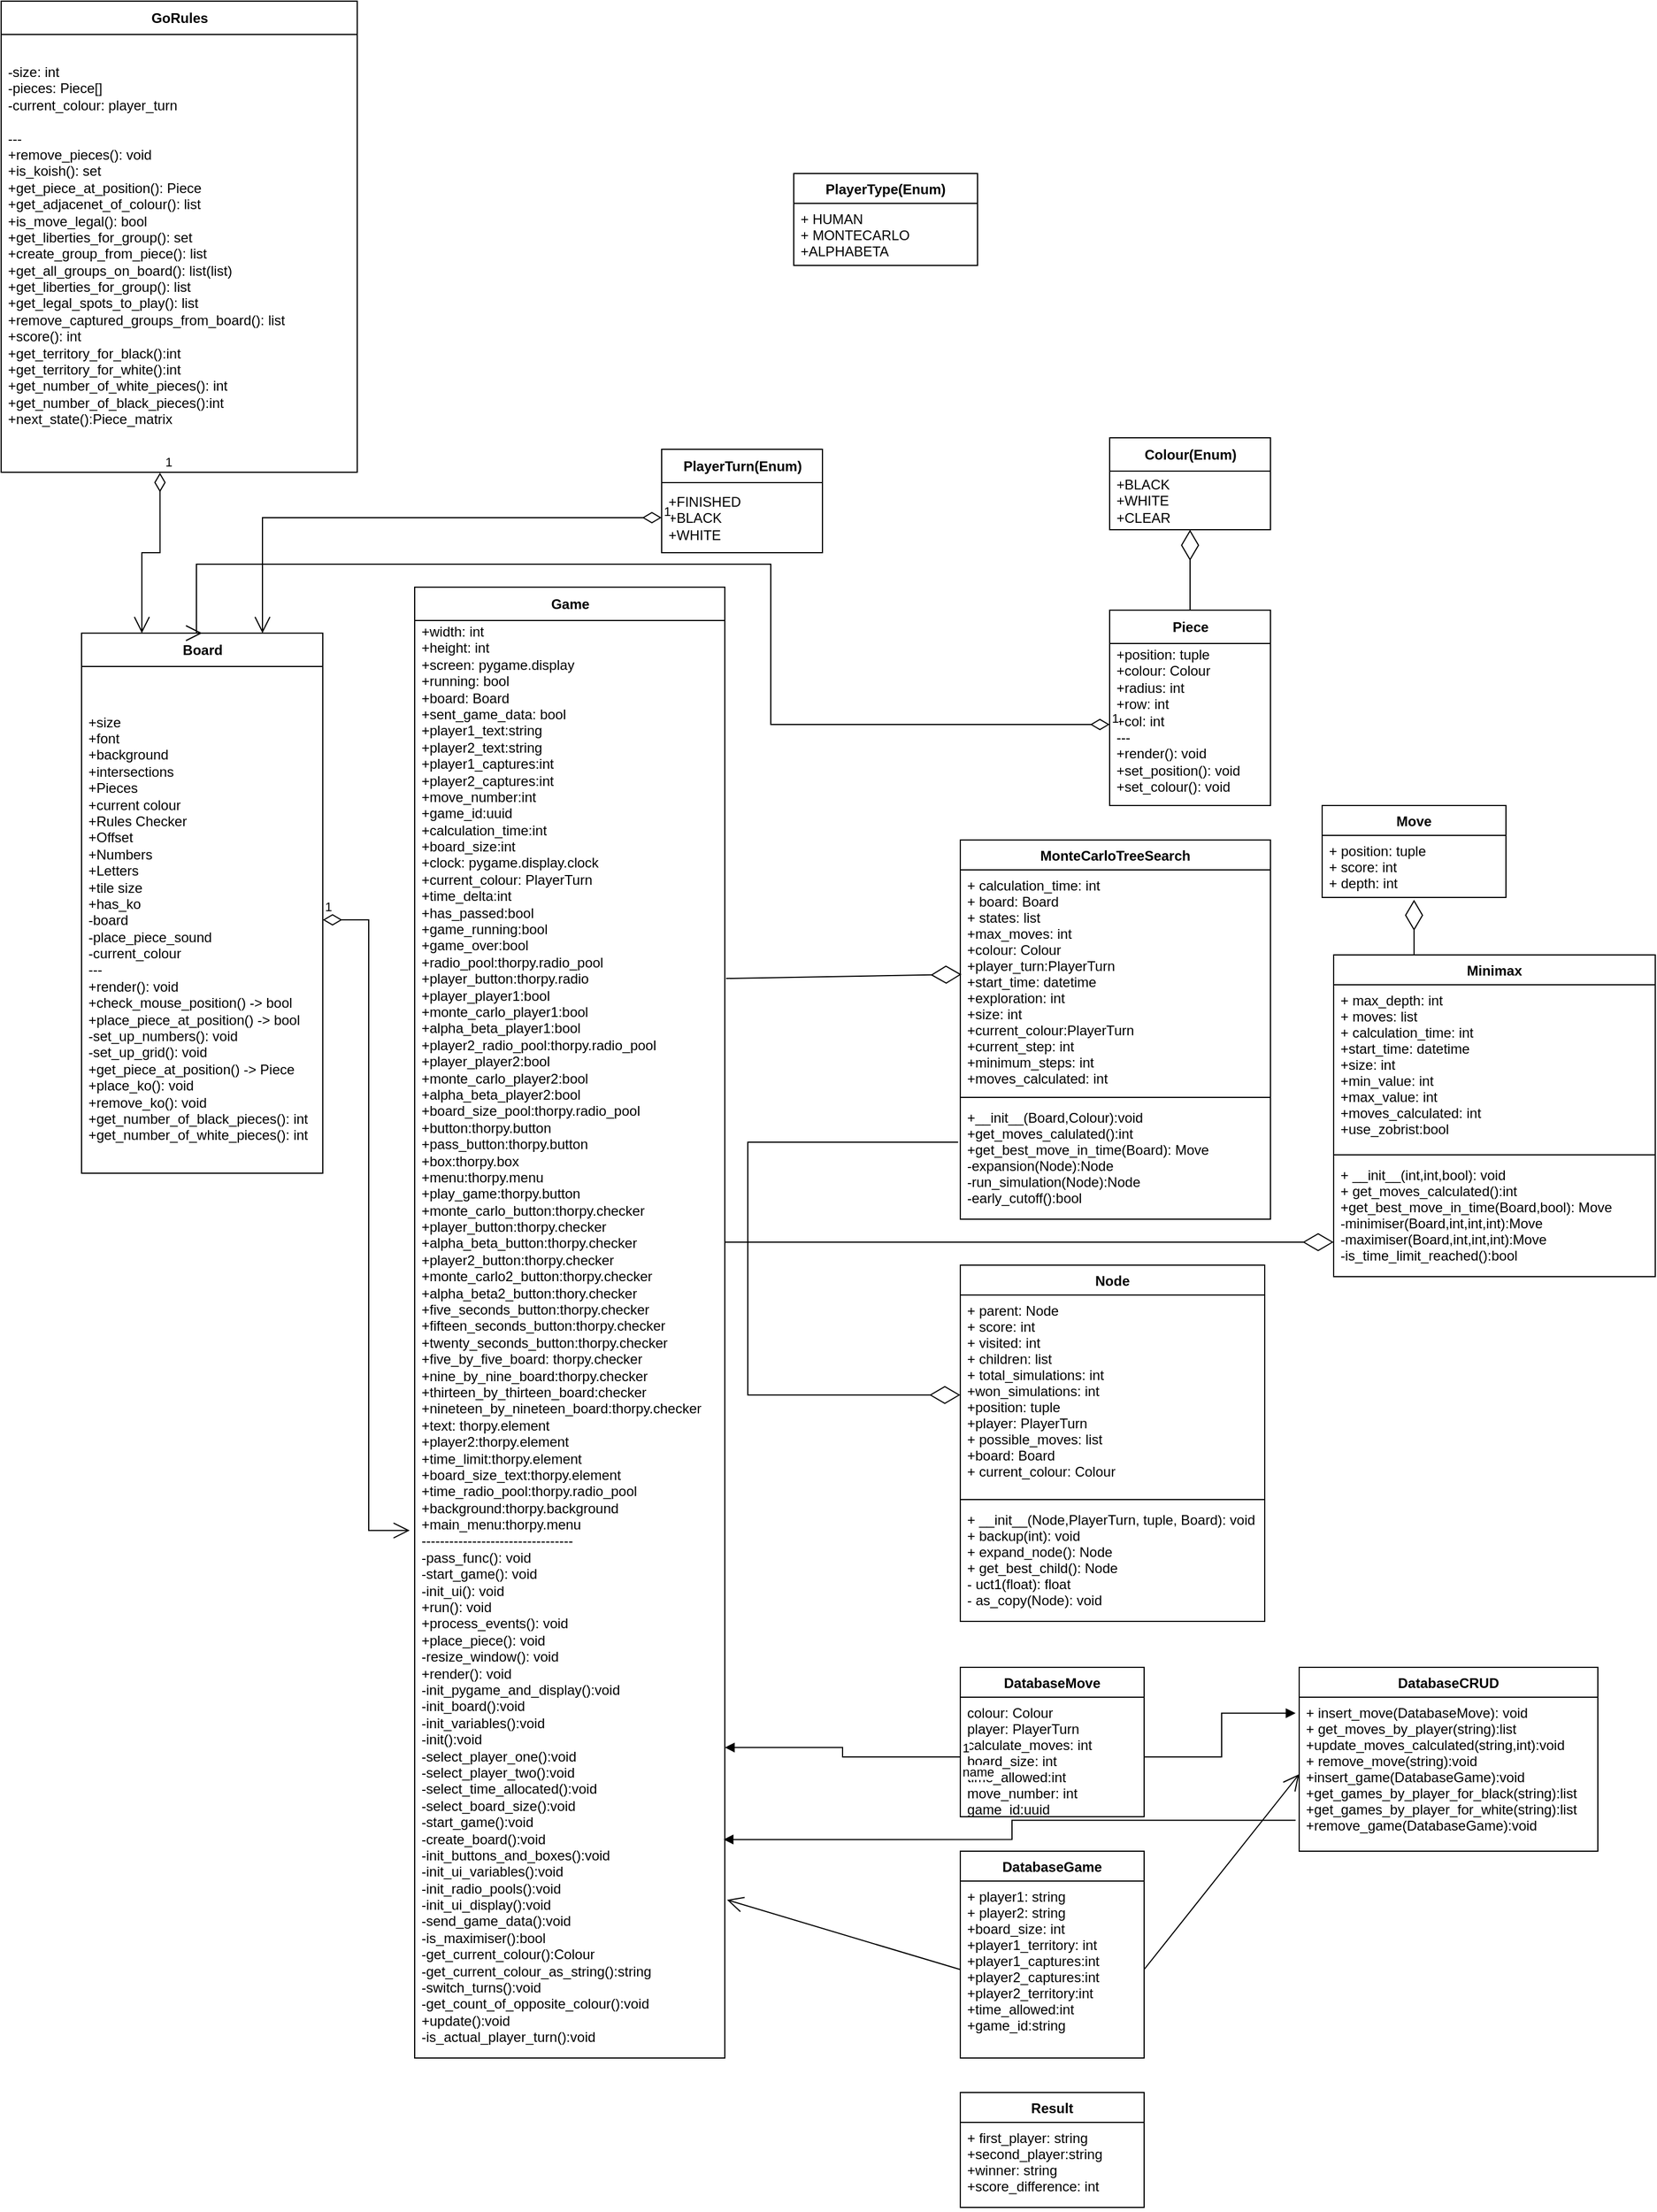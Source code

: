 <mxfile version="17.4.1" type="device"><diagram id="C5RBs43oDa-KdzZeNtuy" name="Page-1"><mxGraphModel dx="1422" dy="752" grid="1" gridSize="10" guides="1" tooltips="1" connect="1" arrows="1" fold="1" page="1" pageScale="1" pageWidth="2000" pageHeight="2000" math="0" shadow="0"><root><mxCell id="WIyWlLk6GJQsqaUBKTNV-0"/><mxCell id="WIyWlLk6GJQsqaUBKTNV-1" parent="WIyWlLk6GJQsqaUBKTNV-0"/><mxCell id="ycoR9_uPS0yKYVhWKHOK-0" value="&lt;div&gt;Board&lt;/div&gt;" style="swimlane;fontStyle=1;align=center;verticalAlign=middle;childLayout=stackLayout;horizontal=1;startSize=29;horizontalStack=0;resizeParent=1;resizeParentMax=0;resizeLast=0;collapsible=0;marginBottom=0;html=1;" parent="WIyWlLk6GJQsqaUBKTNV-1" vertex="1"><mxGeometry x="130" y="550" width="210" height="470" as="geometry"/></mxCell><mxCell id="ycoR9_uPS0yKYVhWKHOK-2" value="&lt;br&gt;&lt;div&gt;+size&lt;/div&gt;&lt;div&gt;+font&lt;/div&gt;&lt;div&gt;+background&lt;/div&gt;&lt;div&gt;+intersections&lt;/div&gt;&lt;div&gt;+Pieces&lt;/div&gt;&lt;div&gt;+current colour&lt;/div&gt;&lt;div&gt;+Rules Checker&lt;/div&gt;&lt;div&gt;+Offset&lt;/div&gt;&lt;div&gt;+Numbers&lt;/div&gt;&lt;div&gt;+Letters&lt;/div&gt;&lt;div&gt;+tile size&lt;/div&gt;&lt;div&gt;+has_ko&lt;/div&gt;&lt;div&gt;-board&lt;/div&gt;&lt;div&gt;-place_piece_sound&lt;/div&gt;&lt;div&gt;-current_colour&lt;br&gt;&lt;/div&gt;&lt;div&gt;---&lt;/div&gt;&lt;div&gt;+render(): void&lt;br&gt;&lt;/div&gt;&lt;div&gt;+check_mouse_position() -&amp;gt; bool&lt;/div&gt;&lt;div&gt;+place_piece_at_position() -&amp;gt; bool&lt;/div&gt;&lt;div&gt;-set_up_numbers(): void&lt;br&gt;&lt;/div&gt;&lt;div&gt;-set_up_grid(): void&lt;br&gt;&lt;/div&gt;&lt;div&gt;+get_piece_at_position() -&amp;gt; Piece&lt;br&gt;&lt;/div&gt;&lt;div&gt;+place_ko(): void&lt;br&gt;&lt;/div&gt;&lt;div&gt;+remove_ko(): void&lt;/div&gt;&lt;div&gt;+get_number_of_black_pieces(): int&lt;br&gt;&lt;/div&gt;&lt;div&gt;+get_number_of_white_pieces(): int&lt;br&gt;&lt;/div&gt;" style="text;html=1;strokeColor=none;fillColor=none;align=left;verticalAlign=middle;spacingLeft=4;spacingRight=4;overflow=hidden;rotatable=0;points=[[0,0.5],[1,0.5]];portConstraint=eastwest;" parent="ycoR9_uPS0yKYVhWKHOK-0" vertex="1"><mxGeometry y="29" width="210" height="441" as="geometry"/></mxCell><mxCell id="ycoR9_uPS0yKYVhWKHOK-3" value="GoRules" style="swimlane;fontStyle=1;align=center;verticalAlign=middle;childLayout=stackLayout;horizontal=1;startSize=29;horizontalStack=0;resizeParent=1;resizeParentMax=0;resizeLast=0;collapsible=0;marginBottom=0;html=1;" parent="WIyWlLk6GJQsqaUBKTNV-1" vertex="1"><mxGeometry x="60" width="310" height="410" as="geometry"/></mxCell><mxCell id="ycoR9_uPS0yKYVhWKHOK-5" value="&lt;div&gt;-size: int&lt;br&gt;&lt;/div&gt;&lt;div&gt;-pieces: Piece[]&lt;/div&gt;&lt;div&gt;-current_colour: player_turn&lt;br&gt;&lt;/div&gt;&lt;div&gt;&lt;br&gt;&lt;/div&gt;&lt;div&gt;---&lt;/div&gt;&lt;div&gt;+remove_pieces(): void&lt;br&gt;&lt;/div&gt;&lt;div&gt;+is_koish(): set&lt;br&gt;&lt;/div&gt;&lt;div&gt;+get_piece_at_position(): Piece&lt;/div&gt;&lt;div&gt;+get_adjacenet_of_colour(): list&lt;/div&gt;&lt;div&gt;+is_move_legal(): bool&lt;/div&gt;&lt;div&gt;+get_liberties_for_group(): set&lt;/div&gt;&lt;div&gt;+create_group_from_piece(): list&lt;/div&gt;&lt;div&gt;+get_all_groups_on_board(): list(list)&lt;br&gt;&lt;/div&gt;&lt;div&gt;+get_liberties_for_group(): list&lt;/div&gt;&lt;div&gt;+get_legal_spots_to_play(): list&lt;/div&gt;&lt;div&gt;+remove_captured_groups_from_board(): list&lt;br&gt;&lt;/div&gt;&lt;div&gt;+score(): int&lt;/div&gt;&lt;div&gt;+get_territory_for_black():int&lt;/div&gt;&lt;div&gt;+get_territory_for_white():int&lt;/div&gt;&lt;div&gt;+get_number_of_white_pieces(): int&lt;/div&gt;&lt;div&gt;+get_number_of_black_pieces():int&lt;br&gt;&lt;/div&gt;&lt;div&gt;+next_state():Piece_matrix&lt;br&gt;&lt;/div&gt;&lt;div&gt;&lt;br&gt;&lt;/div&gt;" style="text;html=1;strokeColor=none;fillColor=none;align=left;verticalAlign=middle;spacingLeft=4;spacingRight=4;overflow=hidden;rotatable=0;points=[[0,0.5],[1,0.5]];portConstraint=eastwest;" parent="ycoR9_uPS0yKYVhWKHOK-3" vertex="1"><mxGeometry y="29" width="310" height="381" as="geometry"/></mxCell><mxCell id="ycoR9_uPS0yKYVhWKHOK-6" value="&lt;div&gt;PlayerTurn(Enum)&lt;/div&gt;" style="swimlane;fontStyle=1;align=center;verticalAlign=middle;childLayout=stackLayout;horizontal=1;startSize=29;horizontalStack=0;resizeParent=1;resizeParentMax=0;resizeLast=0;collapsible=0;marginBottom=0;html=1;" parent="WIyWlLk6GJQsqaUBKTNV-1" vertex="1"><mxGeometry x="635" y="390" width="140" height="90" as="geometry"/></mxCell><mxCell id="ycoR9_uPS0yKYVhWKHOK-8" value="&lt;div&gt;+FINISHED&lt;/div&gt;&lt;div&gt;+BLACK&lt;/div&gt;&lt;div&gt;+WHITE&lt;br&gt;&lt;/div&gt;" style="text;html=1;strokeColor=none;fillColor=none;align=left;verticalAlign=middle;spacingLeft=4;spacingRight=4;overflow=hidden;rotatable=0;points=[[0,0.5],[1,0.5]];portConstraint=eastwest;" parent="ycoR9_uPS0yKYVhWKHOK-6" vertex="1"><mxGeometry y="29" width="140" height="61" as="geometry"/></mxCell><mxCell id="ycoR9_uPS0yKYVhWKHOK-9" value="Piece" style="swimlane;fontStyle=1;align=center;verticalAlign=middle;childLayout=stackLayout;horizontal=1;startSize=29;horizontalStack=0;resizeParent=1;resizeParentMax=0;resizeLast=0;collapsible=0;marginBottom=0;html=1;" parent="WIyWlLk6GJQsqaUBKTNV-1" vertex="1"><mxGeometry x="1025" y="530" width="140" height="170" as="geometry"/></mxCell><mxCell id="ycoR9_uPS0yKYVhWKHOK-11" value="&lt;div&gt;+position: tuple&lt;/div&gt;&lt;div&gt;+colour: Colour&lt;/div&gt;&lt;div&gt;+radius: int&lt;br&gt;&lt;/div&gt;&lt;div&gt;+row: int&lt;/div&gt;&lt;div&gt;+col: int&lt;/div&gt;&lt;div&gt;---&lt;/div&gt;&lt;div&gt;+render(): void&lt;/div&gt;&lt;div&gt;+set_position(): void&lt;/div&gt;&lt;div&gt;+set_colour(): void&lt;br&gt;&lt;/div&gt;&lt;div&gt;&lt;br&gt;&lt;/div&gt;" style="text;html=1;strokeColor=none;fillColor=none;align=left;verticalAlign=middle;spacingLeft=4;spacingRight=4;overflow=hidden;rotatable=0;points=[[0,0.5],[1,0.5]];portConstraint=eastwest;" parent="ycoR9_uPS0yKYVhWKHOK-9" vertex="1"><mxGeometry y="29" width="140" height="141" as="geometry"/></mxCell><mxCell id="ycoR9_uPS0yKYVhWKHOK-12" value="Colour(Enum)" style="swimlane;fontStyle=1;align=center;verticalAlign=middle;childLayout=stackLayout;horizontal=1;startSize=29;horizontalStack=0;resizeParent=1;resizeParentMax=0;resizeLast=0;collapsible=0;marginBottom=0;html=1;" parent="WIyWlLk6GJQsqaUBKTNV-1" vertex="1"><mxGeometry x="1025" y="380" width="140" height="80" as="geometry"/></mxCell><mxCell id="ycoR9_uPS0yKYVhWKHOK-14" value="&lt;div&gt;+BLACK&lt;/div&gt;&lt;div&gt;+WHITE&lt;/div&gt;&lt;div&gt;+CLEAR&lt;br&gt;&lt;/div&gt;" style="text;html=1;strokeColor=none;fillColor=none;align=left;verticalAlign=middle;spacingLeft=4;spacingRight=4;overflow=hidden;rotatable=0;points=[[0,0.5],[1,0.5]];portConstraint=eastwest;" parent="ycoR9_uPS0yKYVhWKHOK-12" vertex="1"><mxGeometry y="29" width="140" height="51" as="geometry"/></mxCell><mxCell id="ycoR9_uPS0yKYVhWKHOK-15" value="Game" style="swimlane;fontStyle=1;align=center;verticalAlign=middle;childLayout=stackLayout;horizontal=1;startSize=29;horizontalStack=0;resizeParent=1;resizeParentMax=0;resizeLast=0;collapsible=0;marginBottom=0;html=1;" parent="WIyWlLk6GJQsqaUBKTNV-1" vertex="1"><mxGeometry x="420" y="510" width="270" height="1280" as="geometry"/></mxCell><mxCell id="ycoR9_uPS0yKYVhWKHOK-17" value="&lt;div&gt;+width: int&lt;/div&gt;&lt;div&gt;+height: int&lt;/div&gt;&lt;div&gt;+screen: pygame.display&lt;/div&gt;&lt;div&gt;+running: bool&lt;/div&gt;&lt;div&gt;+board: Board&lt;/div&gt;&lt;div&gt;+sent_game_data: bool&lt;/div&gt;&lt;div&gt;+player1_text:string&lt;/div&gt;&lt;div&gt;+player2_text:string&lt;/div&gt;&lt;div&gt;+player1_captures:int&lt;/div&gt;&lt;div&gt;+player2_captures:int&lt;/div&gt;&lt;div&gt;+move_number:int&lt;/div&gt;&lt;div&gt;+game_id:uuid&lt;/div&gt;&lt;div&gt;+calculation_time:int&lt;/div&gt;&lt;div&gt;+board_size:int&lt;/div&gt;&lt;div&gt;+clock: pygame.display.clock&lt;/div&gt;&lt;div&gt;+current_colour: PlayerTurn&lt;/div&gt;&lt;div&gt;+time_delta:int&lt;/div&gt;&lt;div&gt;+has_passed:bool&lt;/div&gt;&lt;div&gt;+game_running:bool&lt;/div&gt;&lt;div&gt;+game_over:bool&lt;/div&gt;&lt;div&gt;+radio_pool:thorpy.radio_pool&lt;/div&gt;&lt;div&gt;+player_button:thorpy.radio&lt;/div&gt;&lt;div&gt;+player_player1:bool&lt;/div&gt;&lt;div&gt;+monte_carlo_player1:bool&lt;/div&gt;&lt;div&gt;+alpha_beta_player1:bool&lt;/div&gt;&lt;div&gt;+player2_radio_pool:thorpy.radio_pool&lt;/div&gt;&lt;div&gt;+player_player2:bool&lt;/div&gt;&lt;div&gt;+monte_carlo_player2:bool&lt;/div&gt;&lt;div&gt;+alpha_beta_player2:bool&lt;/div&gt;&lt;div&gt;+board_size_pool:thorpy.radio_pool&lt;/div&gt;&lt;div&gt;+button:thorpy.button&lt;/div&gt;&lt;div&gt;+pass_button:thorpy.button&lt;/div&gt;&lt;div&gt;+box:thorpy.box&lt;/div&gt;&lt;div&gt;+menu:thorpy.menu&lt;/div&gt;&lt;div&gt;+play_game:thorpy.button&lt;/div&gt;&lt;div&gt;+monte_carlo_button:thorpy.checker&lt;/div&gt;&lt;div&gt;+player_button:thorpy.checker&lt;/div&gt;&lt;div&gt;+alpha_beta_button:thorpy.checker&lt;/div&gt;&lt;div&gt;+player2_button:thorpy.checker&lt;/div&gt;&lt;div&gt;+monte_carlo2_button:thorpy.checker&lt;/div&gt;&lt;div&gt;+alpha_beta2_button:thory.checker&lt;/div&gt;&lt;div&gt;+five_seconds_button:thorpy.checker&lt;/div&gt;&lt;div&gt;+fifteen_seconds_button:thorpy.checker&lt;/div&gt;&lt;div&gt;+twenty_seconds_button:thorpy.checker&lt;/div&gt;&lt;div&gt;+five_by_five_board: thorpy.checker&lt;/div&gt;&lt;div&gt;+nine_by_nine_board:thorpy.checker&lt;/div&gt;&lt;div&gt;+thirteen_by_thirteen_board:checker&lt;/div&gt;&lt;div&gt;+nineteen_by_nineteen_board:thorpy.checker&lt;br&gt;&lt;/div&gt;&lt;div&gt;+text: thorpy.element&lt;/div&gt;&lt;div&gt;+player2:thorpy.element&lt;/div&gt;&lt;div&gt;+time_limit:thorpy.element&lt;/div&gt;&lt;div&gt;+board_size_text:thorpy.element&lt;/div&gt;&lt;div&gt;+time_radio_pool:thorpy.radio_pool&lt;/div&gt;&lt;div&gt;+background:thorpy.background&lt;/div&gt;&lt;div&gt;+main_menu:thorpy.menu&lt;br&gt;&lt;/div&gt;&lt;div&gt;---------------------------------&lt;br&gt;&lt;/div&gt;&lt;div&gt;-pass_func(): void&lt;/div&gt;&lt;div&gt;-start_game(): void&lt;/div&gt;&lt;div&gt;-init_ui(): void&lt;/div&gt;&lt;div&gt;+run(): void&lt;/div&gt;&lt;div&gt;+process_events(): void&lt;/div&gt;&lt;div&gt;+place_piece(): void&lt;/div&gt;&lt;div&gt;-resize_window(): void&lt;/div&gt;&lt;div&gt;+render(): void&lt;/div&gt;&lt;div&gt;-init_pygame_and_display():void&lt;/div&gt;&lt;div&gt;-init_board():void&lt;/div&gt;&lt;div&gt;-init_variables():void&lt;/div&gt;&lt;div&gt;-init():void&lt;/div&gt;&lt;div&gt;-select_player_one():void&lt;br&gt;&lt;/div&gt;&lt;div&gt;-select_player_two():void&lt;/div&gt;&lt;div&gt;-select_time_allocated():void&lt;/div&gt;&lt;div&gt;-select_board_size():void&lt;/div&gt;&lt;div&gt;-start_game():void&lt;/div&gt;&lt;div&gt;-create_board():void&lt;/div&gt;&lt;div&gt;-init_buttons_and_boxes():void&lt;/div&gt;&lt;div&gt;-init_ui_variables():void&lt;/div&gt;&lt;div&gt;-init_radio_pools():void&lt;/div&gt;&lt;div&gt;-init_ui_display():void&lt;/div&gt;&lt;div&gt;-send_game_data():void&lt;/div&gt;&lt;div&gt;-is_maximiser():bool&lt;/div&gt;&lt;div&gt;-get_current_colour():Colour&lt;/div&gt;&lt;div&gt;-get_current_colour_as_string():string&lt;/div&gt;&lt;div&gt;-switch_turns():void&lt;/div&gt;&lt;div&gt;-get_count_of_opposite_colour():void&lt;/div&gt;&lt;div&gt;+update():void&lt;/div&gt;&lt;div&gt;-is_actual_player_turn():void&lt;/div&gt;&lt;div&gt;&lt;br&gt;&lt;/div&gt;" style="text;html=1;strokeColor=none;fillColor=none;align=left;verticalAlign=middle;spacingLeft=4;spacingRight=4;overflow=hidden;rotatable=0;points=[[0,0.5],[1,0.5]];portConstraint=eastwest;" parent="ycoR9_uPS0yKYVhWKHOK-15" vertex="1"><mxGeometry y="29" width="270" height="1251" as="geometry"/></mxCell><mxCell id="ycoR9_uPS0yKYVhWKHOK-18" value="1" style="endArrow=open;html=1;endSize=12;startArrow=diamondThin;startSize=14;startFill=0;edgeStyle=orthogonalEdgeStyle;align=left;verticalAlign=bottom;rounded=0;entryX=-0.016;entryY=0.633;entryDx=0;entryDy=0;entryPerimeter=0;" parent="WIyWlLk6GJQsqaUBKTNV-1" source="ycoR9_uPS0yKYVhWKHOK-2" target="ycoR9_uPS0yKYVhWKHOK-17" edge="1"><mxGeometry x="-1" y="3" relative="1" as="geometry"><mxPoint x="230" y="510" as="sourcePoint"/><mxPoint x="390" y="510" as="targetPoint"/></mxGeometry></mxCell><mxCell id="ycoR9_uPS0yKYVhWKHOK-19" value="1" style="endArrow=open;html=1;endSize=12;startArrow=diamondThin;startSize=14;startFill=0;edgeStyle=orthogonalEdgeStyle;align=left;verticalAlign=bottom;rounded=0;exitX=0;exitY=0.5;exitDx=0;exitDy=0;entryX=0.5;entryY=0;entryDx=0;entryDy=0;" parent="WIyWlLk6GJQsqaUBKTNV-1" source="ycoR9_uPS0yKYVhWKHOK-11" target="ycoR9_uPS0yKYVhWKHOK-0" edge="1"><mxGeometry x="-1" y="3" relative="1" as="geometry"><mxPoint x="230" y="510" as="sourcePoint"/><mxPoint x="390" y="510" as="targetPoint"/><Array as="points"><mxPoint x="730" y="629"/><mxPoint x="730" y="490"/><mxPoint x="230" y="490"/></Array></mxGeometry></mxCell><mxCell id="ycoR9_uPS0yKYVhWKHOK-21" value="1" style="endArrow=open;html=1;endSize=12;startArrow=diamondThin;startSize=14;startFill=0;edgeStyle=orthogonalEdgeStyle;align=left;verticalAlign=bottom;rounded=0;exitX=0.446;exitY=1.001;exitDx=0;exitDy=0;exitPerimeter=0;entryX=0.25;entryY=0;entryDx=0;entryDy=0;" parent="WIyWlLk6GJQsqaUBKTNV-1" source="ycoR9_uPS0yKYVhWKHOK-5" target="ycoR9_uPS0yKYVhWKHOK-0" edge="1"><mxGeometry x="-1" y="3" relative="1" as="geometry"><mxPoint x="230" y="510" as="sourcePoint"/><mxPoint x="390" y="510" as="targetPoint"/></mxGeometry></mxCell><mxCell id="ycoR9_uPS0yKYVhWKHOK-22" value="1" style="endArrow=open;html=1;endSize=12;startArrow=diamondThin;startSize=14;startFill=0;edgeStyle=orthogonalEdgeStyle;align=left;verticalAlign=bottom;rounded=0;entryX=0.75;entryY=0;entryDx=0;entryDy=0;" parent="WIyWlLk6GJQsqaUBKTNV-1" source="ycoR9_uPS0yKYVhWKHOK-8" target="ycoR9_uPS0yKYVhWKHOK-0" edge="1"><mxGeometry x="-1" y="3" relative="1" as="geometry"><mxPoint x="230" y="510" as="sourcePoint"/><mxPoint x="390" y="510" as="targetPoint"/></mxGeometry></mxCell><mxCell id="EEPixr703ge8KUqSH8Pr-0" value="" style="endArrow=diamondThin;endFill=0;endSize=24;html=1;rounded=0;entryX=0.5;entryY=1;entryDx=0;entryDy=0;exitX=0.5;exitY=0;exitDx=0;exitDy=0;" edge="1" parent="WIyWlLk6GJQsqaUBKTNV-1" target="ycoR9_uPS0yKYVhWKHOK-12"><mxGeometry width="160" relative="1" as="geometry"><mxPoint x="1095" y="530" as="sourcePoint"/><mxPoint x="775" y="430" as="targetPoint"/></mxGeometry></mxCell><mxCell id="EEPixr703ge8KUqSH8Pr-1" value="PlayerType(Enum)" style="swimlane;fontStyle=1;align=center;verticalAlign=top;childLayout=stackLayout;horizontal=1;startSize=26;horizontalStack=0;resizeParent=1;resizeParentMax=0;resizeLast=0;collapsible=1;marginBottom=0;" vertex="1" parent="WIyWlLk6GJQsqaUBKTNV-1"><mxGeometry x="750" y="150" width="160" height="80" as="geometry"/></mxCell><mxCell id="EEPixr703ge8KUqSH8Pr-2" value="+ HUMAN&#xA;+ MONTECARLO&#xA;+ALPHABETA&#xA;&#xA;" style="text;strokeColor=none;fillColor=none;align=left;verticalAlign=top;spacingLeft=4;spacingRight=4;overflow=hidden;rotatable=0;points=[[0,0.5],[1,0.5]];portConstraint=eastwest;" vertex="1" parent="EEPixr703ge8KUqSH8Pr-1"><mxGeometry y="26" width="160" height="54" as="geometry"/></mxCell><mxCell id="EEPixr703ge8KUqSH8Pr-9" value="MonteCarloTreeSearch" style="swimlane;fontStyle=1;align=center;verticalAlign=top;childLayout=stackLayout;horizontal=1;startSize=26;horizontalStack=0;resizeParent=1;resizeParentMax=0;resizeLast=0;collapsible=1;marginBottom=0;" vertex="1" parent="WIyWlLk6GJQsqaUBKTNV-1"><mxGeometry x="895" y="730" width="270" height="330" as="geometry"/></mxCell><mxCell id="EEPixr703ge8KUqSH8Pr-10" value="+ calculation_time: int&#xA;+ board: Board&#xA;+ states: list&#xA;+max_moves: int&#xA;+colour: Colour&#xA;+player_turn:PlayerTurn&#xA;+start_time: datetime&#xA;+exploration: int&#xA;+size: int&#xA;+current_colour:PlayerTurn&#xA;+current_step: int&#xA;+minimum_steps: int&#xA;+moves_calculated: int&#xA;" style="text;strokeColor=none;fillColor=none;align=left;verticalAlign=top;spacingLeft=4;spacingRight=4;overflow=hidden;rotatable=0;points=[[0,0.5],[1,0.5]];portConstraint=eastwest;" vertex="1" parent="EEPixr703ge8KUqSH8Pr-9"><mxGeometry y="26" width="270" height="194" as="geometry"/></mxCell><mxCell id="EEPixr703ge8KUqSH8Pr-11" value="" style="line;strokeWidth=1;fillColor=none;align=left;verticalAlign=middle;spacingTop=-1;spacingLeft=3;spacingRight=3;rotatable=0;labelPosition=right;points=[];portConstraint=eastwest;" vertex="1" parent="EEPixr703ge8KUqSH8Pr-9"><mxGeometry y="220" width="270" height="8" as="geometry"/></mxCell><mxCell id="EEPixr703ge8KUqSH8Pr-12" value="+__init__(Board,Colour):void&#xA;+get_moves_calulated():int&#xA;+get_best_move_in_time(Board): Move&#xA;-expansion(Node):Node&#xA;-run_simulation(Node):Node&#xA;-early_cutoff():bool&#xA;" style="text;strokeColor=none;fillColor=none;align=left;verticalAlign=top;spacingLeft=4;spacingRight=4;overflow=hidden;rotatable=0;points=[[0,0.5],[1,0.5]];portConstraint=eastwest;" vertex="1" parent="EEPixr703ge8KUqSH8Pr-9"><mxGeometry y="228" width="270" height="102" as="geometry"/></mxCell><mxCell id="EEPixr703ge8KUqSH8Pr-13" value="Move" style="swimlane;fontStyle=1;align=center;verticalAlign=top;childLayout=stackLayout;horizontal=1;startSize=26;horizontalStack=0;resizeParent=1;resizeParentMax=0;resizeLast=0;collapsible=1;marginBottom=0;" vertex="1" parent="WIyWlLk6GJQsqaUBKTNV-1"><mxGeometry x="1210" y="700" width="160" height="80" as="geometry"/></mxCell><mxCell id="EEPixr703ge8KUqSH8Pr-14" value="+ position: tuple&#xA;+ score: int&#xA;+ depth: int&#xA;" style="text;strokeColor=none;fillColor=none;align=left;verticalAlign=top;spacingLeft=4;spacingRight=4;overflow=hidden;rotatable=0;points=[[0,0.5],[1,0.5]];portConstraint=eastwest;" vertex="1" parent="EEPixr703ge8KUqSH8Pr-13"><mxGeometry y="26" width="160" height="54" as="geometry"/></mxCell><mxCell id="EEPixr703ge8KUqSH8Pr-17" value="Node" style="swimlane;fontStyle=1;align=center;verticalAlign=top;childLayout=stackLayout;horizontal=1;startSize=26;horizontalStack=0;resizeParent=1;resizeParentMax=0;resizeLast=0;collapsible=1;marginBottom=0;" vertex="1" parent="WIyWlLk6GJQsqaUBKTNV-1"><mxGeometry x="895" y="1100" width="265" height="310" as="geometry"/></mxCell><mxCell id="EEPixr703ge8KUqSH8Pr-18" value="+ parent: Node&#xA;+ score: int&#xA;+ visited: int&#xA;+ children: list&#xA;+ total_simulations: int&#xA;+won_simulations: int&#xA;+position: tuple&#xA;+player: PlayerTurn&#xA;+ possible_moves: list&#xA;+board: Board&#xA;+ current_colour: Colour&#xA;" style="text;strokeColor=none;fillColor=none;align=left;verticalAlign=top;spacingLeft=4;spacingRight=4;overflow=hidden;rotatable=0;points=[[0,0.5],[1,0.5]];portConstraint=eastwest;" vertex="1" parent="EEPixr703ge8KUqSH8Pr-17"><mxGeometry y="26" width="265" height="174" as="geometry"/></mxCell><mxCell id="EEPixr703ge8KUqSH8Pr-19" value="" style="line;strokeWidth=1;fillColor=none;align=left;verticalAlign=middle;spacingTop=-1;spacingLeft=3;spacingRight=3;rotatable=0;labelPosition=right;points=[];portConstraint=eastwest;" vertex="1" parent="EEPixr703ge8KUqSH8Pr-17"><mxGeometry y="200" width="265" height="8" as="geometry"/></mxCell><mxCell id="EEPixr703ge8KUqSH8Pr-20" value="+ __init__(Node,PlayerTurn, tuple, Board): void&#xA;+ backup(int): void&#xA;+ expand_node(): Node&#xA;+ get_best_child(): Node&#xA;- uct1(float): float&#xA;- as_copy(Node): void&#xA;" style="text;strokeColor=none;fillColor=none;align=left;verticalAlign=top;spacingLeft=4;spacingRight=4;overflow=hidden;rotatable=0;points=[[0,0.5],[1,0.5]];portConstraint=eastwest;" vertex="1" parent="EEPixr703ge8KUqSH8Pr-17"><mxGeometry y="208" width="265" height="102" as="geometry"/></mxCell><mxCell id="EEPixr703ge8KUqSH8Pr-21" value="Minimax" style="swimlane;fontStyle=1;align=center;verticalAlign=top;childLayout=stackLayout;horizontal=1;startSize=26;horizontalStack=0;resizeParent=1;resizeParentMax=0;resizeLast=0;collapsible=1;marginBottom=0;" vertex="1" parent="WIyWlLk6GJQsqaUBKTNV-1"><mxGeometry x="1220" y="830" width="280" height="280" as="geometry"/></mxCell><mxCell id="EEPixr703ge8KUqSH8Pr-22" value="+ max_depth: int&#xA;+ moves: list&#xA;+ calculation_time: int&#xA;+start_time: datetime&#xA;+size: int&#xA;+min_value: int&#xA;+max_value: int&#xA;+moves_calculated: int&#xA;+use_zobrist:bool&#xA;" style="text;strokeColor=none;fillColor=none;align=left;verticalAlign=top;spacingLeft=4;spacingRight=4;overflow=hidden;rotatable=0;points=[[0,0.5],[1,0.5]];portConstraint=eastwest;" vertex="1" parent="EEPixr703ge8KUqSH8Pr-21"><mxGeometry y="26" width="280" height="144" as="geometry"/></mxCell><mxCell id="EEPixr703ge8KUqSH8Pr-23" value="" style="line;strokeWidth=1;fillColor=none;align=left;verticalAlign=middle;spacingTop=-1;spacingLeft=3;spacingRight=3;rotatable=0;labelPosition=right;points=[];portConstraint=eastwest;" vertex="1" parent="EEPixr703ge8KUqSH8Pr-21"><mxGeometry y="170" width="280" height="8" as="geometry"/></mxCell><mxCell id="EEPixr703ge8KUqSH8Pr-24" value="+ __init__(int,int,bool): void&#xA;+ get_moves_calculated():int&#xA;+get_best_move_in_time(Board,bool): Move&#xA;-minimiser(Board,int,int,int):Move&#xA;-maximiser(Board,int,int,int):Move&#xA;-is_time_limit_reached():bool&#xA;&#xA;" style="text;strokeColor=none;fillColor=none;align=left;verticalAlign=top;spacingLeft=4;spacingRight=4;overflow=hidden;rotatable=0;points=[[0,0.5],[1,0.5]];portConstraint=eastwest;" vertex="1" parent="EEPixr703ge8KUqSH8Pr-21"><mxGeometry y="178" width="280" height="102" as="geometry"/></mxCell><mxCell id="EEPixr703ge8KUqSH8Pr-30" value="DatabaseMove" style="swimlane;fontStyle=1;align=center;verticalAlign=top;childLayout=stackLayout;horizontal=1;startSize=26;horizontalStack=0;resizeParent=1;resizeParentMax=0;resizeLast=0;collapsible=1;marginBottom=0;" vertex="1" parent="WIyWlLk6GJQsqaUBKTNV-1"><mxGeometry x="895" y="1450" width="160" height="130" as="geometry"/></mxCell><mxCell id="EEPixr703ge8KUqSH8Pr-31" value="colour: Colour&#xA;player: PlayerTurn&#xA;calculate_moves: int&#xA;board_size: int&#xA;time_allowed:int&#xA;move_number: int&#xA;game_id:uuid" style="text;strokeColor=none;fillColor=none;align=left;verticalAlign=top;spacingLeft=4;spacingRight=4;overflow=hidden;rotatable=0;points=[[0,0.5],[1,0.5]];portConstraint=eastwest;" vertex="1" parent="EEPixr703ge8KUqSH8Pr-30"><mxGeometry y="26" width="160" height="104" as="geometry"/></mxCell><mxCell id="EEPixr703ge8KUqSH8Pr-34" value="DatabaseGame" style="swimlane;fontStyle=1;align=center;verticalAlign=top;childLayout=stackLayout;horizontal=1;startSize=26;horizontalStack=0;resizeParent=1;resizeParentMax=0;resizeLast=0;collapsible=1;marginBottom=0;" vertex="1" parent="WIyWlLk6GJQsqaUBKTNV-1"><mxGeometry x="895" y="1610" width="160" height="180" as="geometry"/></mxCell><mxCell id="EEPixr703ge8KUqSH8Pr-35" value="+ player1: string&#xA;+ player2: string&#xA;+board_size: int&#xA;+player1_territory: int&#xA;+player1_captures:int&#xA;+player2_captures:int&#xA;+player2_territory:int&#xA;+time_allowed:int&#xA;+game_id:string&#xA;" style="text;strokeColor=none;fillColor=none;align=left;verticalAlign=top;spacingLeft=4;spacingRight=4;overflow=hidden;rotatable=0;points=[[0,0.5],[1,0.5]];portConstraint=eastwest;" vertex="1" parent="EEPixr703ge8KUqSH8Pr-34"><mxGeometry y="26" width="160" height="154" as="geometry"/></mxCell><mxCell id="EEPixr703ge8KUqSH8Pr-38" value="Result" style="swimlane;fontStyle=1;align=center;verticalAlign=top;childLayout=stackLayout;horizontal=1;startSize=26;horizontalStack=0;resizeParent=1;resizeParentMax=0;resizeLast=0;collapsible=1;marginBottom=0;" vertex="1" parent="WIyWlLk6GJQsqaUBKTNV-1"><mxGeometry x="895" y="1820" width="160" height="100" as="geometry"/></mxCell><mxCell id="EEPixr703ge8KUqSH8Pr-39" value="+ first_player: string&#xA;+second_player:string&#xA;+winner: string&#xA;+score_difference: int&#xA;" style="text;strokeColor=none;fillColor=none;align=left;verticalAlign=top;spacingLeft=4;spacingRight=4;overflow=hidden;rotatable=0;points=[[0,0.5],[1,0.5]];portConstraint=eastwest;" vertex="1" parent="EEPixr703ge8KUqSH8Pr-38"><mxGeometry y="26" width="160" height="74" as="geometry"/></mxCell><mxCell id="EEPixr703ge8KUqSH8Pr-42" value="" style="endArrow=diamondThin;endFill=0;endSize=24;html=1;rounded=0;" edge="1" parent="WIyWlLk6GJQsqaUBKTNV-1"><mxGeometry width="160" relative="1" as="geometry"><mxPoint x="690" y="1080" as="sourcePoint"/><mxPoint x="1220" y="1080" as="targetPoint"/></mxGeometry></mxCell><mxCell id="EEPixr703ge8KUqSH8Pr-43" value="" style="endArrow=diamondThin;endFill=0;endSize=24;html=1;rounded=0;entryX=0.5;entryY=1.037;entryDx=0;entryDy=0;entryPerimeter=0;exitX=0.25;exitY=0;exitDx=0;exitDy=0;" edge="1" parent="WIyWlLk6GJQsqaUBKTNV-1" source="EEPixr703ge8KUqSH8Pr-21" target="EEPixr703ge8KUqSH8Pr-14"><mxGeometry width="160" relative="1" as="geometry"><mxPoint x="830" y="980" as="sourcePoint"/><mxPoint x="990" y="980" as="targetPoint"/></mxGeometry></mxCell><mxCell id="EEPixr703ge8KUqSH8Pr-45" value="" style="endArrow=diamondThin;endFill=0;endSize=24;html=1;rounded=0;entryX=0;entryY=0.5;entryDx=0;entryDy=0;exitX=-0.007;exitY=0.343;exitDx=0;exitDy=0;exitPerimeter=0;" edge="1" parent="WIyWlLk6GJQsqaUBKTNV-1" source="EEPixr703ge8KUqSH8Pr-12" target="EEPixr703ge8KUqSH8Pr-18"><mxGeometry width="160" relative="1" as="geometry"><mxPoint x="720" y="950" as="sourcePoint"/><mxPoint x="990" y="1190" as="targetPoint"/><Array as="points"><mxPoint x="710" y="993"/><mxPoint x="710" y="1213"/></Array></mxGeometry></mxCell><mxCell id="EEPixr703ge8KUqSH8Pr-46" value="" style="endArrow=diamondThin;endFill=0;endSize=24;html=1;rounded=0;entryX=0.004;entryY=0.469;entryDx=0;entryDy=0;exitX=1.004;exitY=0.249;exitDx=0;exitDy=0;exitPerimeter=0;entryPerimeter=0;" edge="1" parent="WIyWlLk6GJQsqaUBKTNV-1" source="ycoR9_uPS0yKYVhWKHOK-17" target="EEPixr703ge8KUqSH8Pr-10"><mxGeometry width="160" relative="1" as="geometry"><mxPoint x="830" y="1020" as="sourcePoint"/><mxPoint x="990" y="1020" as="targetPoint"/></mxGeometry></mxCell><mxCell id="EEPixr703ge8KUqSH8Pr-47" value="DatabaseCRUD" style="swimlane;fontStyle=1;align=center;verticalAlign=top;childLayout=stackLayout;horizontal=1;startSize=26;horizontalStack=0;resizeParent=1;resizeParentMax=0;resizeLast=0;collapsible=1;marginBottom=0;" vertex="1" parent="WIyWlLk6GJQsqaUBKTNV-1"><mxGeometry x="1190" y="1450" width="260" height="160" as="geometry"/></mxCell><mxCell id="EEPixr703ge8KUqSH8Pr-50" value="+ insert_move(DatabaseMove): void&#xA;+ get_moves_by_player(string):list&#xA;+update_moves_calculated(string,int):void&#xA;+ remove_move(string):void&#xA;+insert_game(DatabaseGame):void&#xA;+get_games_by_player_for_black(string):list&#xA;+get_games_by_player_for_white(string):list&#xA;+remove_game(DatabaseGame):void&#xA;" style="text;strokeColor=none;fillColor=none;align=left;verticalAlign=top;spacingLeft=4;spacingRight=4;overflow=hidden;rotatable=0;points=[[0,0.5],[1,0.5]];portConstraint=eastwest;" vertex="1" parent="EEPixr703ge8KUqSH8Pr-47"><mxGeometry y="26" width="260" height="134" as="geometry"/></mxCell><mxCell id="EEPixr703ge8KUqSH8Pr-51" value="name" style="endArrow=block;endFill=1;html=1;edgeStyle=orthogonalEdgeStyle;align=left;verticalAlign=top;rounded=0;exitX=0;exitY=0.5;exitDx=0;exitDy=0;entryX=1;entryY=0.784;entryDx=0;entryDy=0;entryPerimeter=0;" edge="1" parent="WIyWlLk6GJQsqaUBKTNV-1" source="EEPixr703ge8KUqSH8Pr-31" target="ycoR9_uPS0yKYVhWKHOK-17"><mxGeometry x="-1" relative="1" as="geometry"><mxPoint x="930" y="1610" as="sourcePoint"/><mxPoint x="1090" y="1610" as="targetPoint"/></mxGeometry></mxCell><mxCell id="EEPixr703ge8KUqSH8Pr-52" value="1" style="edgeLabel;resizable=0;html=1;align=left;verticalAlign=bottom;" connectable="0" vertex="1" parent="EEPixr703ge8KUqSH8Pr-51"><mxGeometry x="-1" relative="1" as="geometry"/></mxCell><mxCell id="EEPixr703ge8KUqSH8Pr-53" value="" style="endArrow=block;endFill=1;html=1;edgeStyle=orthogonalEdgeStyle;align=left;verticalAlign=top;rounded=0;exitX=1;exitY=0.5;exitDx=0;exitDy=0;entryX=-0.012;entryY=0.104;entryDx=0;entryDy=0;entryPerimeter=0;" edge="1" parent="WIyWlLk6GJQsqaUBKTNV-1" source="EEPixr703ge8KUqSH8Pr-31" target="EEPixr703ge8KUqSH8Pr-50"><mxGeometry x="-1" relative="1" as="geometry"><mxPoint x="930" y="1610" as="sourcePoint"/><mxPoint x="1090" y="1610" as="targetPoint"/></mxGeometry></mxCell><mxCell id="EEPixr703ge8KUqSH8Pr-55" value="" style="endArrow=open;endFill=1;endSize=12;html=1;rounded=0;exitX=1;exitY=0.5;exitDx=0;exitDy=0;entryX=0;entryY=0.5;entryDx=0;entryDy=0;" edge="1" parent="WIyWlLk6GJQsqaUBKTNV-1" source="EEPixr703ge8KUqSH8Pr-35" target="EEPixr703ge8KUqSH8Pr-50"><mxGeometry width="160" relative="1" as="geometry"><mxPoint x="930" y="1610" as="sourcePoint"/><mxPoint x="1090" y="1610" as="targetPoint"/></mxGeometry></mxCell><mxCell id="EEPixr703ge8KUqSH8Pr-56" value="" style="endArrow=open;endFill=1;endSize=12;html=1;rounded=0;exitX=0;exitY=0.5;exitDx=0;exitDy=0;entryX=1.007;entryY=0.89;entryDx=0;entryDy=0;entryPerimeter=0;" edge="1" parent="WIyWlLk6GJQsqaUBKTNV-1" source="EEPixr703ge8KUqSH8Pr-35" target="ycoR9_uPS0yKYVhWKHOK-17"><mxGeometry width="160" relative="1" as="geometry"><mxPoint x="930" y="1610" as="sourcePoint"/><mxPoint x="1090" y="1610" as="targetPoint"/></mxGeometry></mxCell><mxCell id="EEPixr703ge8KUqSH8Pr-57" value="" style="endArrow=block;endFill=1;html=1;edgeStyle=orthogonalEdgeStyle;align=left;verticalAlign=top;rounded=0;entryX=0.996;entryY=0.848;entryDx=0;entryDy=0;entryPerimeter=0;exitX=-0.012;exitY=0.799;exitDx=0;exitDy=0;exitPerimeter=0;" edge="1" parent="WIyWlLk6GJQsqaUBKTNV-1" source="EEPixr703ge8KUqSH8Pr-50" target="ycoR9_uPS0yKYVhWKHOK-17"><mxGeometry x="-1" y="37" relative="1" as="geometry"><mxPoint x="930" y="1610" as="sourcePoint"/><mxPoint x="1090" y="1610" as="targetPoint"/><mxPoint x="3" as="offset"/></mxGeometry></mxCell></root></mxGraphModel></diagram></mxfile>